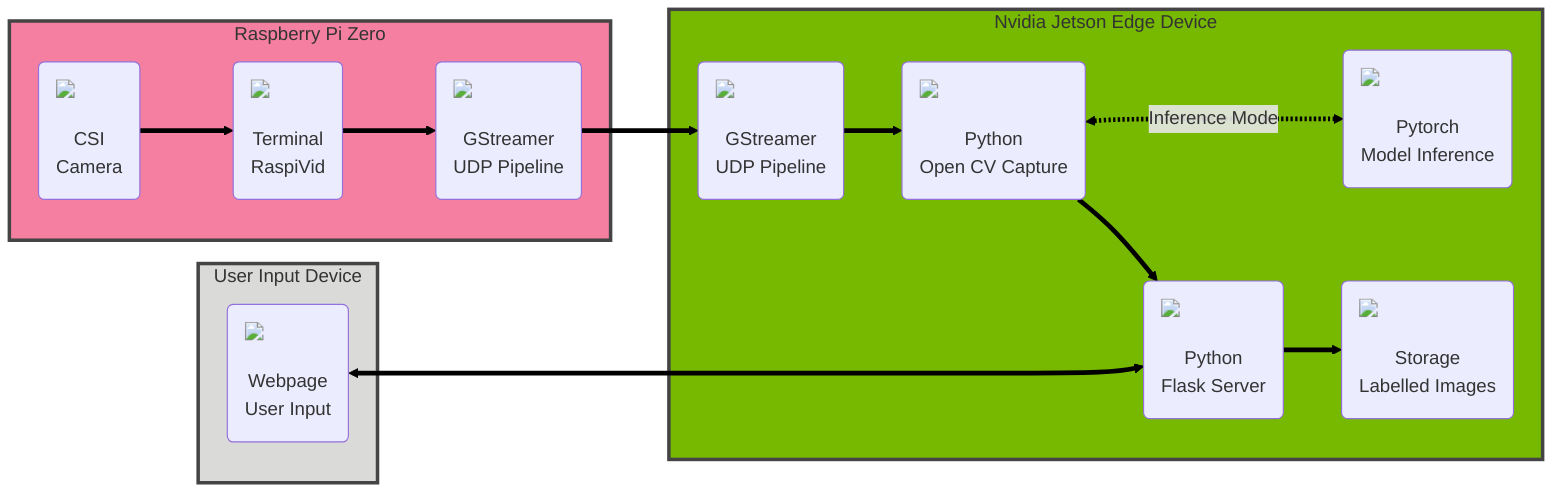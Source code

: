 flowchart LR
    %% @config{config.json}
    subgraph mbp["User Input Device"]
        direction LR
        %%Keyboard("<img width='80' src='https://static.thenounproject.com/png/91947-200.png' /><br>USB<br/> Keyboard")

        html-input("<img width='80'; src='https://static.thenounproject.com/png/2472836-200.png'/> <br> Webpage <br/> User Input")

        %%Keyboard --User Marked\n Score--> html-input
    end



    subgraph rpi["Raspberry Pi Zero"]
        direction LR

        Camera("<img width='80' src='https://static.thenounproject.com/png/589767-200.png' /><br>CSI<br/> Camera")
        terminal("<img width='80' src='https://static.thenounproject.com/png/2153153-200.png' /><br>Terminal<br/> RaspiVid")

        gstreamer-pipeline-rpi("<img width='80'; src='https://i.imgur.com/SYN5dLQ.png'/> <br> GStreamer <br/> UDP Pipeline")


        Camera --> terminal
        terminal --> gstreamer-pipeline-rpi

    end

    subgraph jetson["Nvidia Jetson Edge Device"]


        flask-server("<img width='80' src='https://flask.palletsprojects.com/en/2.0.x/_static/flask-icon.png' /><br> Python <br/> Flask Server")
        open-cv("<img width='80' src='https://opencv.org/wp-content/uploads/2020/07/OpenCV_logo_no_text_.png' /><br> Python <br/> Open CV Capture")
        neural-net("<img width='80' src='https://www.pngkey.com/png/full/380-3800394_pytorch-logo.png' /><br> Pytorch <br/> Model Inference")
        gstreamer-pipeline-jetson("<img width='80'; src='https://i.imgur.com/SYN5dLQ.png'/> <br> GStreamer <br/> UDP Pipeline")
        drive("<img src='https://static.thenounproject.com/png/965901-200.png'; width='80'/><br>Storage<br/>Labelled Images ") 

        %%https://cdn.iconscout.com/icon/free/png-256/python-3628999-3030224.png
        

        gstreamer-pipeline-rpi --> gstreamer-pipeline-jetson
        gstreamer-pipeline-jetson --> open-cv
        open-cv <-. Inference Mode..-> neural-net
        open-cv --> flask-server
        flask-server --> drive

        html-input <-----> flask-server
        %%kubConfig("<img src='https://cdn2.iconfinder.com/data/icons/mixd/512/20_kubernetes-512.png'; width='80'/><br>Kubernetes<br/> Configuration Yaml") 
        %%kubConfig --> KubNV
        %%kubedgeervice("<img src='https://static.thenounproject.com/png/2040656-200.png'; width='80'/><br>Kubernetes<br/> Service Deployment") 
    end





classDef container fill:#0db7ed,stroke:#444444,stroke-width:2px
classDef kuber fill:#9db8e9,stroke:#444444,stroke-width:2px
classDef nv fill:#76B900,stroke:#444444,stroke-width:3px
classDef raspbi fill:#f57fa1,stroke:#444444,stroke-width:3px
classDef apple fill:#dadad8,stroke:#444444,stroke-width:3px
classDef az fill:#FF9900,stroke:#444444,stroke-width:3px

class face,client-mqtt,mqtt-listen,mqtt-forward,cloud-mqtt,cloud-Render,input-container,camera-container container;
class KubCl,KubNV kuber;
class jetson nv;
class rpi raspbi;
class mbp apple;
class aws az;

linkStyle default stroke:#000,stroke-width:4px;